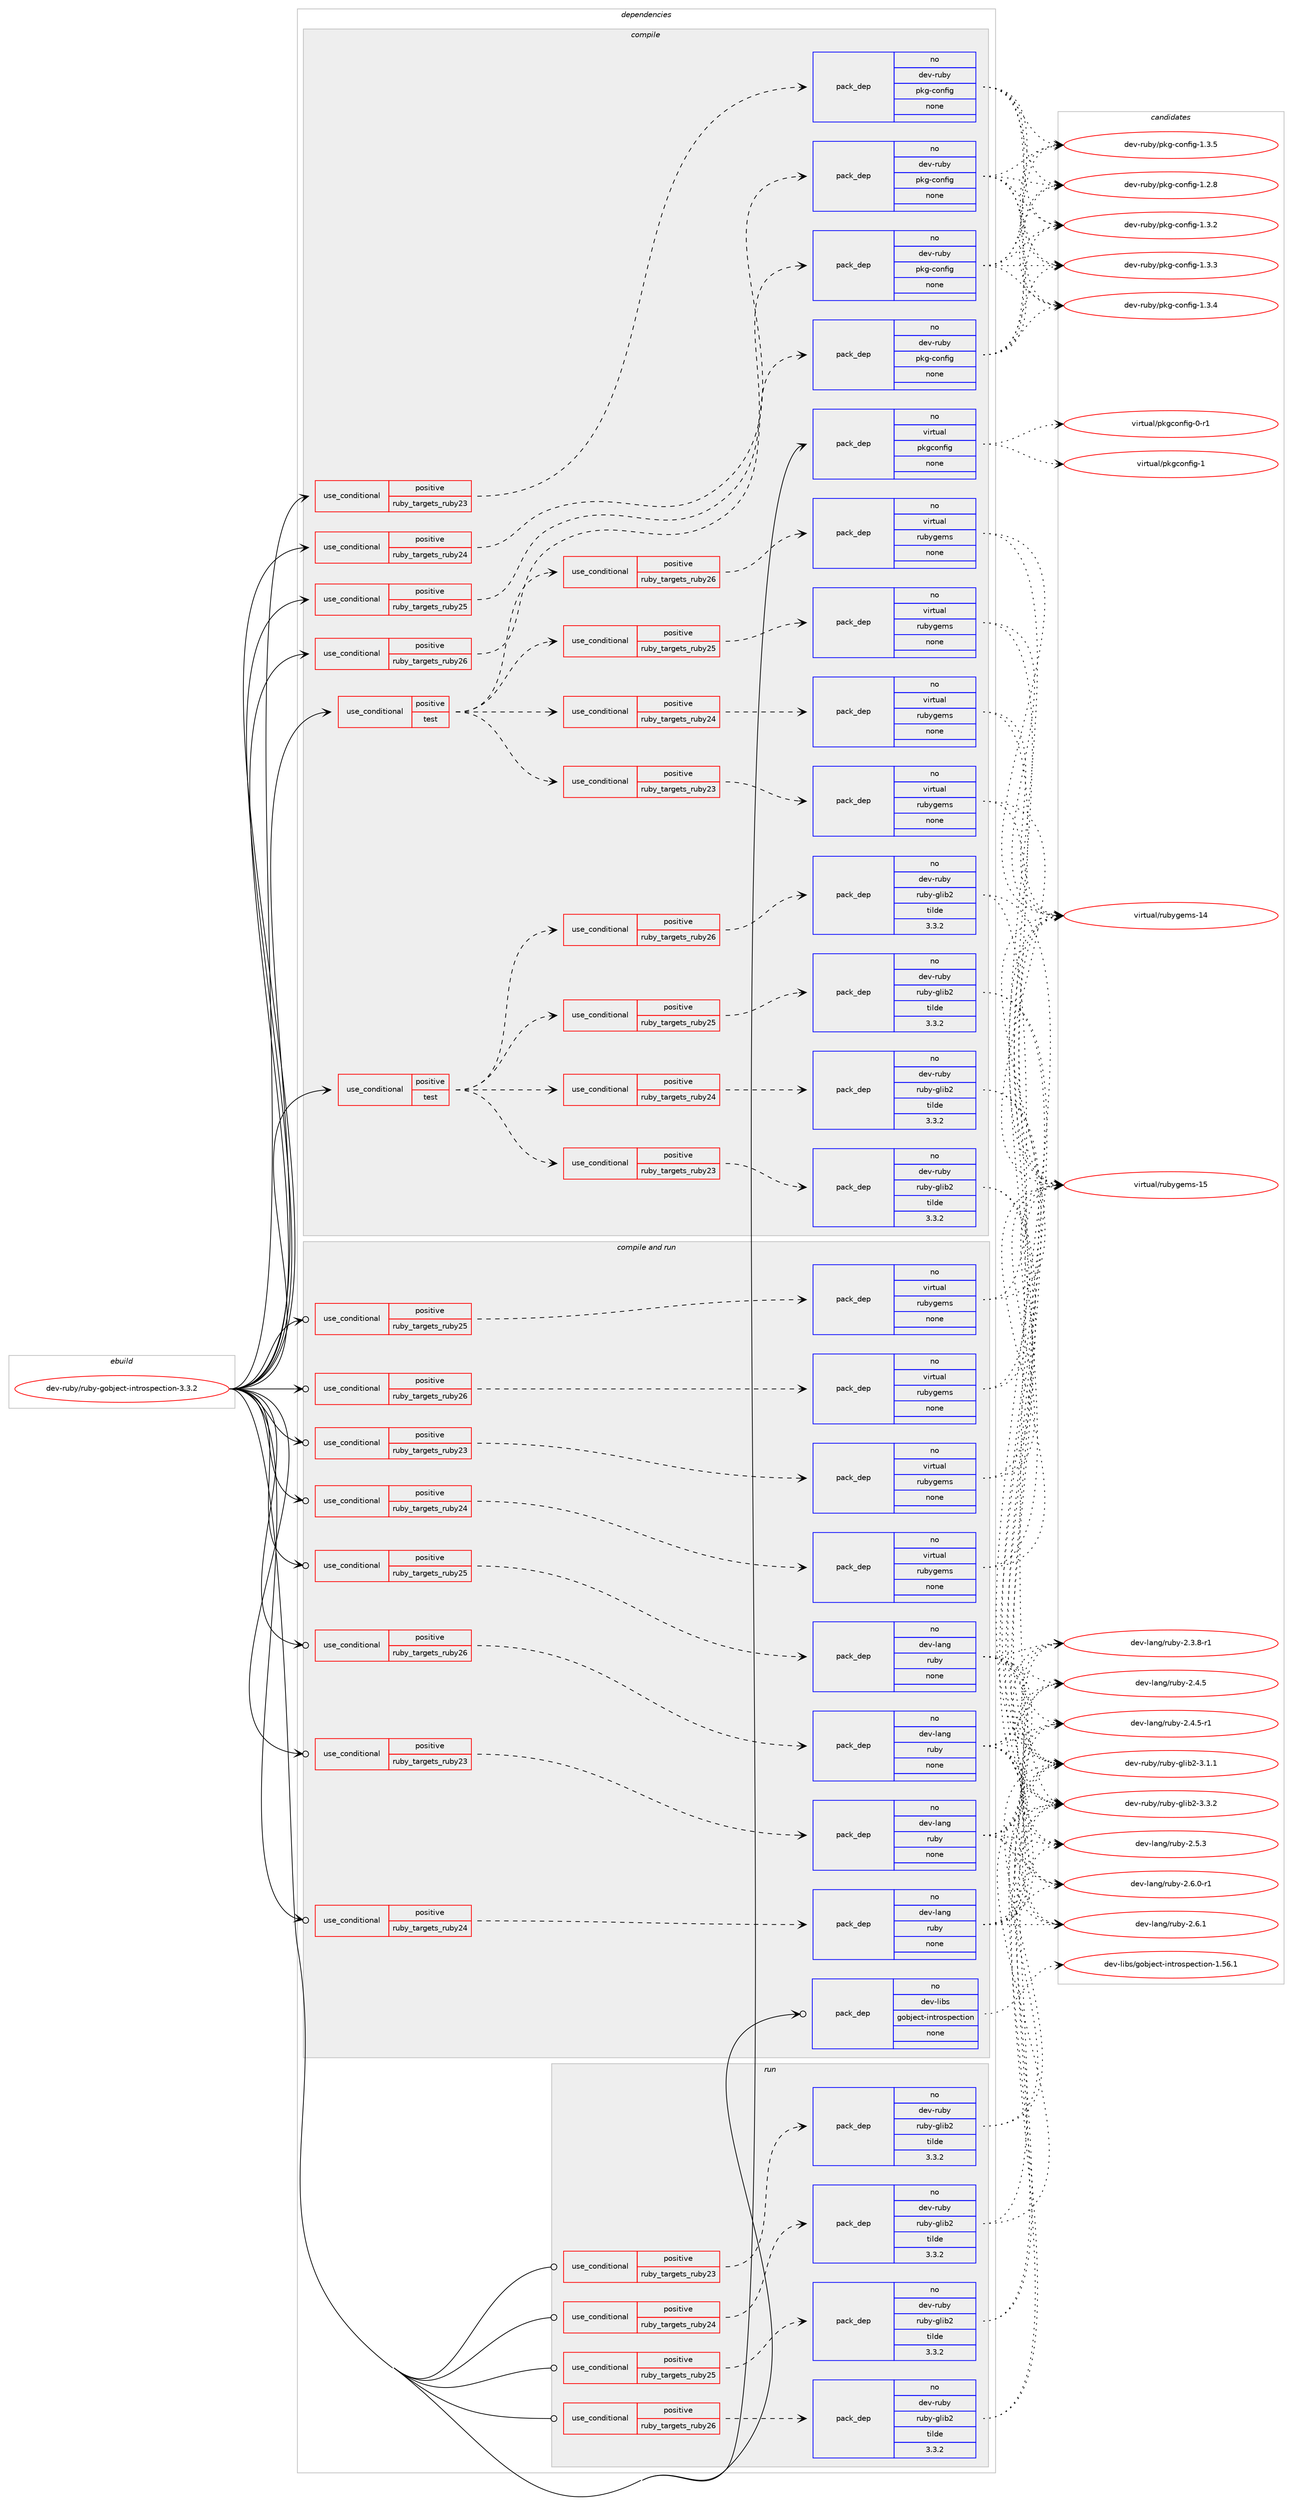 digraph prolog {

# *************
# Graph options
# *************

newrank=true;
concentrate=true;
compound=true;
graph [rankdir=LR,fontname=Helvetica,fontsize=10,ranksep=1.5];#, ranksep=2.5, nodesep=0.2];
edge  [arrowhead=vee];
node  [fontname=Helvetica,fontsize=10];

# **********
# The ebuild
# **********

subgraph cluster_leftcol {
color=gray;
rank=same;
label=<<i>ebuild</i>>;
id [label="dev-ruby/ruby-gobject-introspection-3.3.2", color=red, width=4, href="../dev-ruby/ruby-gobject-introspection-3.3.2.svg"];
}

# ****************
# The dependencies
# ****************

subgraph cluster_midcol {
color=gray;
label=<<i>dependencies</i>>;
subgraph cluster_compile {
fillcolor="#eeeeee";
style=filled;
label=<<i>compile</i>>;
subgraph cond415284 {
dependency1523544 [label=<<TABLE BORDER="0" CELLBORDER="1" CELLSPACING="0" CELLPADDING="4"><TR><TD ROWSPAN="3" CELLPADDING="10">use_conditional</TD></TR><TR><TD>positive</TD></TR><TR><TD>ruby_targets_ruby23</TD></TR></TABLE>>, shape=none, color=red];
subgraph pack1084754 {
dependency1523545 [label=<<TABLE BORDER="0" CELLBORDER="1" CELLSPACING="0" CELLPADDING="4" WIDTH="220"><TR><TD ROWSPAN="6" CELLPADDING="30">pack_dep</TD></TR><TR><TD WIDTH="110">no</TD></TR><TR><TD>dev-ruby</TD></TR><TR><TD>pkg-config</TD></TR><TR><TD>none</TD></TR><TR><TD></TD></TR></TABLE>>, shape=none, color=blue];
}
dependency1523544:e -> dependency1523545:w [weight=20,style="dashed",arrowhead="vee"];
}
id:e -> dependency1523544:w [weight=20,style="solid",arrowhead="vee"];
subgraph cond415285 {
dependency1523546 [label=<<TABLE BORDER="0" CELLBORDER="1" CELLSPACING="0" CELLPADDING="4"><TR><TD ROWSPAN="3" CELLPADDING="10">use_conditional</TD></TR><TR><TD>positive</TD></TR><TR><TD>ruby_targets_ruby24</TD></TR></TABLE>>, shape=none, color=red];
subgraph pack1084755 {
dependency1523547 [label=<<TABLE BORDER="0" CELLBORDER="1" CELLSPACING="0" CELLPADDING="4" WIDTH="220"><TR><TD ROWSPAN="6" CELLPADDING="30">pack_dep</TD></TR><TR><TD WIDTH="110">no</TD></TR><TR><TD>dev-ruby</TD></TR><TR><TD>pkg-config</TD></TR><TR><TD>none</TD></TR><TR><TD></TD></TR></TABLE>>, shape=none, color=blue];
}
dependency1523546:e -> dependency1523547:w [weight=20,style="dashed",arrowhead="vee"];
}
id:e -> dependency1523546:w [weight=20,style="solid",arrowhead="vee"];
subgraph cond415286 {
dependency1523548 [label=<<TABLE BORDER="0" CELLBORDER="1" CELLSPACING="0" CELLPADDING="4"><TR><TD ROWSPAN="3" CELLPADDING="10">use_conditional</TD></TR><TR><TD>positive</TD></TR><TR><TD>ruby_targets_ruby25</TD></TR></TABLE>>, shape=none, color=red];
subgraph pack1084756 {
dependency1523549 [label=<<TABLE BORDER="0" CELLBORDER="1" CELLSPACING="0" CELLPADDING="4" WIDTH="220"><TR><TD ROWSPAN="6" CELLPADDING="30">pack_dep</TD></TR><TR><TD WIDTH="110">no</TD></TR><TR><TD>dev-ruby</TD></TR><TR><TD>pkg-config</TD></TR><TR><TD>none</TD></TR><TR><TD></TD></TR></TABLE>>, shape=none, color=blue];
}
dependency1523548:e -> dependency1523549:w [weight=20,style="dashed",arrowhead="vee"];
}
id:e -> dependency1523548:w [weight=20,style="solid",arrowhead="vee"];
subgraph cond415287 {
dependency1523550 [label=<<TABLE BORDER="0" CELLBORDER="1" CELLSPACING="0" CELLPADDING="4"><TR><TD ROWSPAN="3" CELLPADDING="10">use_conditional</TD></TR><TR><TD>positive</TD></TR><TR><TD>ruby_targets_ruby26</TD></TR></TABLE>>, shape=none, color=red];
subgraph pack1084757 {
dependency1523551 [label=<<TABLE BORDER="0" CELLBORDER="1" CELLSPACING="0" CELLPADDING="4" WIDTH="220"><TR><TD ROWSPAN="6" CELLPADDING="30">pack_dep</TD></TR><TR><TD WIDTH="110">no</TD></TR><TR><TD>dev-ruby</TD></TR><TR><TD>pkg-config</TD></TR><TR><TD>none</TD></TR><TR><TD></TD></TR></TABLE>>, shape=none, color=blue];
}
dependency1523550:e -> dependency1523551:w [weight=20,style="dashed",arrowhead="vee"];
}
id:e -> dependency1523550:w [weight=20,style="solid",arrowhead="vee"];
subgraph cond415288 {
dependency1523552 [label=<<TABLE BORDER="0" CELLBORDER="1" CELLSPACING="0" CELLPADDING="4"><TR><TD ROWSPAN="3" CELLPADDING="10">use_conditional</TD></TR><TR><TD>positive</TD></TR><TR><TD>test</TD></TR></TABLE>>, shape=none, color=red];
subgraph cond415289 {
dependency1523553 [label=<<TABLE BORDER="0" CELLBORDER="1" CELLSPACING="0" CELLPADDING="4"><TR><TD ROWSPAN="3" CELLPADDING="10">use_conditional</TD></TR><TR><TD>positive</TD></TR><TR><TD>ruby_targets_ruby23</TD></TR></TABLE>>, shape=none, color=red];
subgraph pack1084758 {
dependency1523554 [label=<<TABLE BORDER="0" CELLBORDER="1" CELLSPACING="0" CELLPADDING="4" WIDTH="220"><TR><TD ROWSPAN="6" CELLPADDING="30">pack_dep</TD></TR><TR><TD WIDTH="110">no</TD></TR><TR><TD>dev-ruby</TD></TR><TR><TD>ruby-glib2</TD></TR><TR><TD>tilde</TD></TR><TR><TD>3.3.2</TD></TR></TABLE>>, shape=none, color=blue];
}
dependency1523553:e -> dependency1523554:w [weight=20,style="dashed",arrowhead="vee"];
}
dependency1523552:e -> dependency1523553:w [weight=20,style="dashed",arrowhead="vee"];
subgraph cond415290 {
dependency1523555 [label=<<TABLE BORDER="0" CELLBORDER="1" CELLSPACING="0" CELLPADDING="4"><TR><TD ROWSPAN="3" CELLPADDING="10">use_conditional</TD></TR><TR><TD>positive</TD></TR><TR><TD>ruby_targets_ruby24</TD></TR></TABLE>>, shape=none, color=red];
subgraph pack1084759 {
dependency1523556 [label=<<TABLE BORDER="0" CELLBORDER="1" CELLSPACING="0" CELLPADDING="4" WIDTH="220"><TR><TD ROWSPAN="6" CELLPADDING="30">pack_dep</TD></TR><TR><TD WIDTH="110">no</TD></TR><TR><TD>dev-ruby</TD></TR><TR><TD>ruby-glib2</TD></TR><TR><TD>tilde</TD></TR><TR><TD>3.3.2</TD></TR></TABLE>>, shape=none, color=blue];
}
dependency1523555:e -> dependency1523556:w [weight=20,style="dashed",arrowhead="vee"];
}
dependency1523552:e -> dependency1523555:w [weight=20,style="dashed",arrowhead="vee"];
subgraph cond415291 {
dependency1523557 [label=<<TABLE BORDER="0" CELLBORDER="1" CELLSPACING="0" CELLPADDING="4"><TR><TD ROWSPAN="3" CELLPADDING="10">use_conditional</TD></TR><TR><TD>positive</TD></TR><TR><TD>ruby_targets_ruby25</TD></TR></TABLE>>, shape=none, color=red];
subgraph pack1084760 {
dependency1523558 [label=<<TABLE BORDER="0" CELLBORDER="1" CELLSPACING="0" CELLPADDING="4" WIDTH="220"><TR><TD ROWSPAN="6" CELLPADDING="30">pack_dep</TD></TR><TR><TD WIDTH="110">no</TD></TR><TR><TD>dev-ruby</TD></TR><TR><TD>ruby-glib2</TD></TR><TR><TD>tilde</TD></TR><TR><TD>3.3.2</TD></TR></TABLE>>, shape=none, color=blue];
}
dependency1523557:e -> dependency1523558:w [weight=20,style="dashed",arrowhead="vee"];
}
dependency1523552:e -> dependency1523557:w [weight=20,style="dashed",arrowhead="vee"];
subgraph cond415292 {
dependency1523559 [label=<<TABLE BORDER="0" CELLBORDER="1" CELLSPACING="0" CELLPADDING="4"><TR><TD ROWSPAN="3" CELLPADDING="10">use_conditional</TD></TR><TR><TD>positive</TD></TR><TR><TD>ruby_targets_ruby26</TD></TR></TABLE>>, shape=none, color=red];
subgraph pack1084761 {
dependency1523560 [label=<<TABLE BORDER="0" CELLBORDER="1" CELLSPACING="0" CELLPADDING="4" WIDTH="220"><TR><TD ROWSPAN="6" CELLPADDING="30">pack_dep</TD></TR><TR><TD WIDTH="110">no</TD></TR><TR><TD>dev-ruby</TD></TR><TR><TD>ruby-glib2</TD></TR><TR><TD>tilde</TD></TR><TR><TD>3.3.2</TD></TR></TABLE>>, shape=none, color=blue];
}
dependency1523559:e -> dependency1523560:w [weight=20,style="dashed",arrowhead="vee"];
}
dependency1523552:e -> dependency1523559:w [weight=20,style="dashed",arrowhead="vee"];
}
id:e -> dependency1523552:w [weight=20,style="solid",arrowhead="vee"];
subgraph cond415293 {
dependency1523561 [label=<<TABLE BORDER="0" CELLBORDER="1" CELLSPACING="0" CELLPADDING="4"><TR><TD ROWSPAN="3" CELLPADDING="10">use_conditional</TD></TR><TR><TD>positive</TD></TR><TR><TD>test</TD></TR></TABLE>>, shape=none, color=red];
subgraph cond415294 {
dependency1523562 [label=<<TABLE BORDER="0" CELLBORDER="1" CELLSPACING="0" CELLPADDING="4"><TR><TD ROWSPAN="3" CELLPADDING="10">use_conditional</TD></TR><TR><TD>positive</TD></TR><TR><TD>ruby_targets_ruby23</TD></TR></TABLE>>, shape=none, color=red];
subgraph pack1084762 {
dependency1523563 [label=<<TABLE BORDER="0" CELLBORDER="1" CELLSPACING="0" CELLPADDING="4" WIDTH="220"><TR><TD ROWSPAN="6" CELLPADDING="30">pack_dep</TD></TR><TR><TD WIDTH="110">no</TD></TR><TR><TD>virtual</TD></TR><TR><TD>rubygems</TD></TR><TR><TD>none</TD></TR><TR><TD></TD></TR></TABLE>>, shape=none, color=blue];
}
dependency1523562:e -> dependency1523563:w [weight=20,style="dashed",arrowhead="vee"];
}
dependency1523561:e -> dependency1523562:w [weight=20,style="dashed",arrowhead="vee"];
subgraph cond415295 {
dependency1523564 [label=<<TABLE BORDER="0" CELLBORDER="1" CELLSPACING="0" CELLPADDING="4"><TR><TD ROWSPAN="3" CELLPADDING="10">use_conditional</TD></TR><TR><TD>positive</TD></TR><TR><TD>ruby_targets_ruby24</TD></TR></TABLE>>, shape=none, color=red];
subgraph pack1084763 {
dependency1523565 [label=<<TABLE BORDER="0" CELLBORDER="1" CELLSPACING="0" CELLPADDING="4" WIDTH="220"><TR><TD ROWSPAN="6" CELLPADDING="30">pack_dep</TD></TR><TR><TD WIDTH="110">no</TD></TR><TR><TD>virtual</TD></TR><TR><TD>rubygems</TD></TR><TR><TD>none</TD></TR><TR><TD></TD></TR></TABLE>>, shape=none, color=blue];
}
dependency1523564:e -> dependency1523565:w [weight=20,style="dashed",arrowhead="vee"];
}
dependency1523561:e -> dependency1523564:w [weight=20,style="dashed",arrowhead="vee"];
subgraph cond415296 {
dependency1523566 [label=<<TABLE BORDER="0" CELLBORDER="1" CELLSPACING="0" CELLPADDING="4"><TR><TD ROWSPAN="3" CELLPADDING="10">use_conditional</TD></TR><TR><TD>positive</TD></TR><TR><TD>ruby_targets_ruby25</TD></TR></TABLE>>, shape=none, color=red];
subgraph pack1084764 {
dependency1523567 [label=<<TABLE BORDER="0" CELLBORDER="1" CELLSPACING="0" CELLPADDING="4" WIDTH="220"><TR><TD ROWSPAN="6" CELLPADDING="30">pack_dep</TD></TR><TR><TD WIDTH="110">no</TD></TR><TR><TD>virtual</TD></TR><TR><TD>rubygems</TD></TR><TR><TD>none</TD></TR><TR><TD></TD></TR></TABLE>>, shape=none, color=blue];
}
dependency1523566:e -> dependency1523567:w [weight=20,style="dashed",arrowhead="vee"];
}
dependency1523561:e -> dependency1523566:w [weight=20,style="dashed",arrowhead="vee"];
subgraph cond415297 {
dependency1523568 [label=<<TABLE BORDER="0" CELLBORDER="1" CELLSPACING="0" CELLPADDING="4"><TR><TD ROWSPAN="3" CELLPADDING="10">use_conditional</TD></TR><TR><TD>positive</TD></TR><TR><TD>ruby_targets_ruby26</TD></TR></TABLE>>, shape=none, color=red];
subgraph pack1084765 {
dependency1523569 [label=<<TABLE BORDER="0" CELLBORDER="1" CELLSPACING="0" CELLPADDING="4" WIDTH="220"><TR><TD ROWSPAN="6" CELLPADDING="30">pack_dep</TD></TR><TR><TD WIDTH="110">no</TD></TR><TR><TD>virtual</TD></TR><TR><TD>rubygems</TD></TR><TR><TD>none</TD></TR><TR><TD></TD></TR></TABLE>>, shape=none, color=blue];
}
dependency1523568:e -> dependency1523569:w [weight=20,style="dashed",arrowhead="vee"];
}
dependency1523561:e -> dependency1523568:w [weight=20,style="dashed",arrowhead="vee"];
}
id:e -> dependency1523561:w [weight=20,style="solid",arrowhead="vee"];
subgraph pack1084766 {
dependency1523570 [label=<<TABLE BORDER="0" CELLBORDER="1" CELLSPACING="0" CELLPADDING="4" WIDTH="220"><TR><TD ROWSPAN="6" CELLPADDING="30">pack_dep</TD></TR><TR><TD WIDTH="110">no</TD></TR><TR><TD>virtual</TD></TR><TR><TD>pkgconfig</TD></TR><TR><TD>none</TD></TR><TR><TD></TD></TR></TABLE>>, shape=none, color=blue];
}
id:e -> dependency1523570:w [weight=20,style="solid",arrowhead="vee"];
}
subgraph cluster_compileandrun {
fillcolor="#eeeeee";
style=filled;
label=<<i>compile and run</i>>;
subgraph cond415298 {
dependency1523571 [label=<<TABLE BORDER="0" CELLBORDER="1" CELLSPACING="0" CELLPADDING="4"><TR><TD ROWSPAN="3" CELLPADDING="10">use_conditional</TD></TR><TR><TD>positive</TD></TR><TR><TD>ruby_targets_ruby23</TD></TR></TABLE>>, shape=none, color=red];
subgraph pack1084767 {
dependency1523572 [label=<<TABLE BORDER="0" CELLBORDER="1" CELLSPACING="0" CELLPADDING="4" WIDTH="220"><TR><TD ROWSPAN="6" CELLPADDING="30">pack_dep</TD></TR><TR><TD WIDTH="110">no</TD></TR><TR><TD>dev-lang</TD></TR><TR><TD>ruby</TD></TR><TR><TD>none</TD></TR><TR><TD></TD></TR></TABLE>>, shape=none, color=blue];
}
dependency1523571:e -> dependency1523572:w [weight=20,style="dashed",arrowhead="vee"];
}
id:e -> dependency1523571:w [weight=20,style="solid",arrowhead="odotvee"];
subgraph cond415299 {
dependency1523573 [label=<<TABLE BORDER="0" CELLBORDER="1" CELLSPACING="0" CELLPADDING="4"><TR><TD ROWSPAN="3" CELLPADDING="10">use_conditional</TD></TR><TR><TD>positive</TD></TR><TR><TD>ruby_targets_ruby23</TD></TR></TABLE>>, shape=none, color=red];
subgraph pack1084768 {
dependency1523574 [label=<<TABLE BORDER="0" CELLBORDER="1" CELLSPACING="0" CELLPADDING="4" WIDTH="220"><TR><TD ROWSPAN="6" CELLPADDING="30">pack_dep</TD></TR><TR><TD WIDTH="110">no</TD></TR><TR><TD>virtual</TD></TR><TR><TD>rubygems</TD></TR><TR><TD>none</TD></TR><TR><TD></TD></TR></TABLE>>, shape=none, color=blue];
}
dependency1523573:e -> dependency1523574:w [weight=20,style="dashed",arrowhead="vee"];
}
id:e -> dependency1523573:w [weight=20,style="solid",arrowhead="odotvee"];
subgraph cond415300 {
dependency1523575 [label=<<TABLE BORDER="0" CELLBORDER="1" CELLSPACING="0" CELLPADDING="4"><TR><TD ROWSPAN="3" CELLPADDING="10">use_conditional</TD></TR><TR><TD>positive</TD></TR><TR><TD>ruby_targets_ruby24</TD></TR></TABLE>>, shape=none, color=red];
subgraph pack1084769 {
dependency1523576 [label=<<TABLE BORDER="0" CELLBORDER="1" CELLSPACING="0" CELLPADDING="4" WIDTH="220"><TR><TD ROWSPAN="6" CELLPADDING="30">pack_dep</TD></TR><TR><TD WIDTH="110">no</TD></TR><TR><TD>dev-lang</TD></TR><TR><TD>ruby</TD></TR><TR><TD>none</TD></TR><TR><TD></TD></TR></TABLE>>, shape=none, color=blue];
}
dependency1523575:e -> dependency1523576:w [weight=20,style="dashed",arrowhead="vee"];
}
id:e -> dependency1523575:w [weight=20,style="solid",arrowhead="odotvee"];
subgraph cond415301 {
dependency1523577 [label=<<TABLE BORDER="0" CELLBORDER="1" CELLSPACING="0" CELLPADDING="4"><TR><TD ROWSPAN="3" CELLPADDING="10">use_conditional</TD></TR><TR><TD>positive</TD></TR><TR><TD>ruby_targets_ruby24</TD></TR></TABLE>>, shape=none, color=red];
subgraph pack1084770 {
dependency1523578 [label=<<TABLE BORDER="0" CELLBORDER="1" CELLSPACING="0" CELLPADDING="4" WIDTH="220"><TR><TD ROWSPAN="6" CELLPADDING="30">pack_dep</TD></TR><TR><TD WIDTH="110">no</TD></TR><TR><TD>virtual</TD></TR><TR><TD>rubygems</TD></TR><TR><TD>none</TD></TR><TR><TD></TD></TR></TABLE>>, shape=none, color=blue];
}
dependency1523577:e -> dependency1523578:w [weight=20,style="dashed",arrowhead="vee"];
}
id:e -> dependency1523577:w [weight=20,style="solid",arrowhead="odotvee"];
subgraph cond415302 {
dependency1523579 [label=<<TABLE BORDER="0" CELLBORDER="1" CELLSPACING="0" CELLPADDING="4"><TR><TD ROWSPAN="3" CELLPADDING="10">use_conditional</TD></TR><TR><TD>positive</TD></TR><TR><TD>ruby_targets_ruby25</TD></TR></TABLE>>, shape=none, color=red];
subgraph pack1084771 {
dependency1523580 [label=<<TABLE BORDER="0" CELLBORDER="1" CELLSPACING="0" CELLPADDING="4" WIDTH="220"><TR><TD ROWSPAN="6" CELLPADDING="30">pack_dep</TD></TR><TR><TD WIDTH="110">no</TD></TR><TR><TD>dev-lang</TD></TR><TR><TD>ruby</TD></TR><TR><TD>none</TD></TR><TR><TD></TD></TR></TABLE>>, shape=none, color=blue];
}
dependency1523579:e -> dependency1523580:w [weight=20,style="dashed",arrowhead="vee"];
}
id:e -> dependency1523579:w [weight=20,style="solid",arrowhead="odotvee"];
subgraph cond415303 {
dependency1523581 [label=<<TABLE BORDER="0" CELLBORDER="1" CELLSPACING="0" CELLPADDING="4"><TR><TD ROWSPAN="3" CELLPADDING="10">use_conditional</TD></TR><TR><TD>positive</TD></TR><TR><TD>ruby_targets_ruby25</TD></TR></TABLE>>, shape=none, color=red];
subgraph pack1084772 {
dependency1523582 [label=<<TABLE BORDER="0" CELLBORDER="1" CELLSPACING="0" CELLPADDING="4" WIDTH="220"><TR><TD ROWSPAN="6" CELLPADDING="30">pack_dep</TD></TR><TR><TD WIDTH="110">no</TD></TR><TR><TD>virtual</TD></TR><TR><TD>rubygems</TD></TR><TR><TD>none</TD></TR><TR><TD></TD></TR></TABLE>>, shape=none, color=blue];
}
dependency1523581:e -> dependency1523582:w [weight=20,style="dashed",arrowhead="vee"];
}
id:e -> dependency1523581:w [weight=20,style="solid",arrowhead="odotvee"];
subgraph cond415304 {
dependency1523583 [label=<<TABLE BORDER="0" CELLBORDER="1" CELLSPACING="0" CELLPADDING="4"><TR><TD ROWSPAN="3" CELLPADDING="10">use_conditional</TD></TR><TR><TD>positive</TD></TR><TR><TD>ruby_targets_ruby26</TD></TR></TABLE>>, shape=none, color=red];
subgraph pack1084773 {
dependency1523584 [label=<<TABLE BORDER="0" CELLBORDER="1" CELLSPACING="0" CELLPADDING="4" WIDTH="220"><TR><TD ROWSPAN="6" CELLPADDING="30">pack_dep</TD></TR><TR><TD WIDTH="110">no</TD></TR><TR><TD>dev-lang</TD></TR><TR><TD>ruby</TD></TR><TR><TD>none</TD></TR><TR><TD></TD></TR></TABLE>>, shape=none, color=blue];
}
dependency1523583:e -> dependency1523584:w [weight=20,style="dashed",arrowhead="vee"];
}
id:e -> dependency1523583:w [weight=20,style="solid",arrowhead="odotvee"];
subgraph cond415305 {
dependency1523585 [label=<<TABLE BORDER="0" CELLBORDER="1" CELLSPACING="0" CELLPADDING="4"><TR><TD ROWSPAN="3" CELLPADDING="10">use_conditional</TD></TR><TR><TD>positive</TD></TR><TR><TD>ruby_targets_ruby26</TD></TR></TABLE>>, shape=none, color=red];
subgraph pack1084774 {
dependency1523586 [label=<<TABLE BORDER="0" CELLBORDER="1" CELLSPACING="0" CELLPADDING="4" WIDTH="220"><TR><TD ROWSPAN="6" CELLPADDING="30">pack_dep</TD></TR><TR><TD WIDTH="110">no</TD></TR><TR><TD>virtual</TD></TR><TR><TD>rubygems</TD></TR><TR><TD>none</TD></TR><TR><TD></TD></TR></TABLE>>, shape=none, color=blue];
}
dependency1523585:e -> dependency1523586:w [weight=20,style="dashed",arrowhead="vee"];
}
id:e -> dependency1523585:w [weight=20,style="solid",arrowhead="odotvee"];
subgraph pack1084775 {
dependency1523587 [label=<<TABLE BORDER="0" CELLBORDER="1" CELLSPACING="0" CELLPADDING="4" WIDTH="220"><TR><TD ROWSPAN="6" CELLPADDING="30">pack_dep</TD></TR><TR><TD WIDTH="110">no</TD></TR><TR><TD>dev-libs</TD></TR><TR><TD>gobject-introspection</TD></TR><TR><TD>none</TD></TR><TR><TD></TD></TR></TABLE>>, shape=none, color=blue];
}
id:e -> dependency1523587:w [weight=20,style="solid",arrowhead="odotvee"];
}
subgraph cluster_run {
fillcolor="#eeeeee";
style=filled;
label=<<i>run</i>>;
subgraph cond415306 {
dependency1523588 [label=<<TABLE BORDER="0" CELLBORDER="1" CELLSPACING="0" CELLPADDING="4"><TR><TD ROWSPAN="3" CELLPADDING="10">use_conditional</TD></TR><TR><TD>positive</TD></TR><TR><TD>ruby_targets_ruby23</TD></TR></TABLE>>, shape=none, color=red];
subgraph pack1084776 {
dependency1523589 [label=<<TABLE BORDER="0" CELLBORDER="1" CELLSPACING="0" CELLPADDING="4" WIDTH="220"><TR><TD ROWSPAN="6" CELLPADDING="30">pack_dep</TD></TR><TR><TD WIDTH="110">no</TD></TR><TR><TD>dev-ruby</TD></TR><TR><TD>ruby-glib2</TD></TR><TR><TD>tilde</TD></TR><TR><TD>3.3.2</TD></TR></TABLE>>, shape=none, color=blue];
}
dependency1523588:e -> dependency1523589:w [weight=20,style="dashed",arrowhead="vee"];
}
id:e -> dependency1523588:w [weight=20,style="solid",arrowhead="odot"];
subgraph cond415307 {
dependency1523590 [label=<<TABLE BORDER="0" CELLBORDER="1" CELLSPACING="0" CELLPADDING="4"><TR><TD ROWSPAN="3" CELLPADDING="10">use_conditional</TD></TR><TR><TD>positive</TD></TR><TR><TD>ruby_targets_ruby24</TD></TR></TABLE>>, shape=none, color=red];
subgraph pack1084777 {
dependency1523591 [label=<<TABLE BORDER="0" CELLBORDER="1" CELLSPACING="0" CELLPADDING="4" WIDTH="220"><TR><TD ROWSPAN="6" CELLPADDING="30">pack_dep</TD></TR><TR><TD WIDTH="110">no</TD></TR><TR><TD>dev-ruby</TD></TR><TR><TD>ruby-glib2</TD></TR><TR><TD>tilde</TD></TR><TR><TD>3.3.2</TD></TR></TABLE>>, shape=none, color=blue];
}
dependency1523590:e -> dependency1523591:w [weight=20,style="dashed",arrowhead="vee"];
}
id:e -> dependency1523590:w [weight=20,style="solid",arrowhead="odot"];
subgraph cond415308 {
dependency1523592 [label=<<TABLE BORDER="0" CELLBORDER="1" CELLSPACING="0" CELLPADDING="4"><TR><TD ROWSPAN="3" CELLPADDING="10">use_conditional</TD></TR><TR><TD>positive</TD></TR><TR><TD>ruby_targets_ruby25</TD></TR></TABLE>>, shape=none, color=red];
subgraph pack1084778 {
dependency1523593 [label=<<TABLE BORDER="0" CELLBORDER="1" CELLSPACING="0" CELLPADDING="4" WIDTH="220"><TR><TD ROWSPAN="6" CELLPADDING="30">pack_dep</TD></TR><TR><TD WIDTH="110">no</TD></TR><TR><TD>dev-ruby</TD></TR><TR><TD>ruby-glib2</TD></TR><TR><TD>tilde</TD></TR><TR><TD>3.3.2</TD></TR></TABLE>>, shape=none, color=blue];
}
dependency1523592:e -> dependency1523593:w [weight=20,style="dashed",arrowhead="vee"];
}
id:e -> dependency1523592:w [weight=20,style="solid",arrowhead="odot"];
subgraph cond415309 {
dependency1523594 [label=<<TABLE BORDER="0" CELLBORDER="1" CELLSPACING="0" CELLPADDING="4"><TR><TD ROWSPAN="3" CELLPADDING="10">use_conditional</TD></TR><TR><TD>positive</TD></TR><TR><TD>ruby_targets_ruby26</TD></TR></TABLE>>, shape=none, color=red];
subgraph pack1084779 {
dependency1523595 [label=<<TABLE BORDER="0" CELLBORDER="1" CELLSPACING="0" CELLPADDING="4" WIDTH="220"><TR><TD ROWSPAN="6" CELLPADDING="30">pack_dep</TD></TR><TR><TD WIDTH="110">no</TD></TR><TR><TD>dev-ruby</TD></TR><TR><TD>ruby-glib2</TD></TR><TR><TD>tilde</TD></TR><TR><TD>3.3.2</TD></TR></TABLE>>, shape=none, color=blue];
}
dependency1523594:e -> dependency1523595:w [weight=20,style="dashed",arrowhead="vee"];
}
id:e -> dependency1523594:w [weight=20,style="solid",arrowhead="odot"];
}
}

# **************
# The candidates
# **************

subgraph cluster_choices {
rank=same;
color=gray;
label=<<i>candidates</i>>;

subgraph choice1084754 {
color=black;
nodesep=1;
choice1001011184511411798121471121071034599111110102105103454946504656 [label="dev-ruby/pkg-config-1.2.8", color=red, width=4,href="../dev-ruby/pkg-config-1.2.8.svg"];
choice1001011184511411798121471121071034599111110102105103454946514650 [label="dev-ruby/pkg-config-1.3.2", color=red, width=4,href="../dev-ruby/pkg-config-1.3.2.svg"];
choice1001011184511411798121471121071034599111110102105103454946514651 [label="dev-ruby/pkg-config-1.3.3", color=red, width=4,href="../dev-ruby/pkg-config-1.3.3.svg"];
choice1001011184511411798121471121071034599111110102105103454946514652 [label="dev-ruby/pkg-config-1.3.4", color=red, width=4,href="../dev-ruby/pkg-config-1.3.4.svg"];
choice1001011184511411798121471121071034599111110102105103454946514653 [label="dev-ruby/pkg-config-1.3.5", color=red, width=4,href="../dev-ruby/pkg-config-1.3.5.svg"];
dependency1523545:e -> choice1001011184511411798121471121071034599111110102105103454946504656:w [style=dotted,weight="100"];
dependency1523545:e -> choice1001011184511411798121471121071034599111110102105103454946514650:w [style=dotted,weight="100"];
dependency1523545:e -> choice1001011184511411798121471121071034599111110102105103454946514651:w [style=dotted,weight="100"];
dependency1523545:e -> choice1001011184511411798121471121071034599111110102105103454946514652:w [style=dotted,weight="100"];
dependency1523545:e -> choice1001011184511411798121471121071034599111110102105103454946514653:w [style=dotted,weight="100"];
}
subgraph choice1084755 {
color=black;
nodesep=1;
choice1001011184511411798121471121071034599111110102105103454946504656 [label="dev-ruby/pkg-config-1.2.8", color=red, width=4,href="../dev-ruby/pkg-config-1.2.8.svg"];
choice1001011184511411798121471121071034599111110102105103454946514650 [label="dev-ruby/pkg-config-1.3.2", color=red, width=4,href="../dev-ruby/pkg-config-1.3.2.svg"];
choice1001011184511411798121471121071034599111110102105103454946514651 [label="dev-ruby/pkg-config-1.3.3", color=red, width=4,href="../dev-ruby/pkg-config-1.3.3.svg"];
choice1001011184511411798121471121071034599111110102105103454946514652 [label="dev-ruby/pkg-config-1.3.4", color=red, width=4,href="../dev-ruby/pkg-config-1.3.4.svg"];
choice1001011184511411798121471121071034599111110102105103454946514653 [label="dev-ruby/pkg-config-1.3.5", color=red, width=4,href="../dev-ruby/pkg-config-1.3.5.svg"];
dependency1523547:e -> choice1001011184511411798121471121071034599111110102105103454946504656:w [style=dotted,weight="100"];
dependency1523547:e -> choice1001011184511411798121471121071034599111110102105103454946514650:w [style=dotted,weight="100"];
dependency1523547:e -> choice1001011184511411798121471121071034599111110102105103454946514651:w [style=dotted,weight="100"];
dependency1523547:e -> choice1001011184511411798121471121071034599111110102105103454946514652:w [style=dotted,weight="100"];
dependency1523547:e -> choice1001011184511411798121471121071034599111110102105103454946514653:w [style=dotted,weight="100"];
}
subgraph choice1084756 {
color=black;
nodesep=1;
choice1001011184511411798121471121071034599111110102105103454946504656 [label="dev-ruby/pkg-config-1.2.8", color=red, width=4,href="../dev-ruby/pkg-config-1.2.8.svg"];
choice1001011184511411798121471121071034599111110102105103454946514650 [label="dev-ruby/pkg-config-1.3.2", color=red, width=4,href="../dev-ruby/pkg-config-1.3.2.svg"];
choice1001011184511411798121471121071034599111110102105103454946514651 [label="dev-ruby/pkg-config-1.3.3", color=red, width=4,href="../dev-ruby/pkg-config-1.3.3.svg"];
choice1001011184511411798121471121071034599111110102105103454946514652 [label="dev-ruby/pkg-config-1.3.4", color=red, width=4,href="../dev-ruby/pkg-config-1.3.4.svg"];
choice1001011184511411798121471121071034599111110102105103454946514653 [label="dev-ruby/pkg-config-1.3.5", color=red, width=4,href="../dev-ruby/pkg-config-1.3.5.svg"];
dependency1523549:e -> choice1001011184511411798121471121071034599111110102105103454946504656:w [style=dotted,weight="100"];
dependency1523549:e -> choice1001011184511411798121471121071034599111110102105103454946514650:w [style=dotted,weight="100"];
dependency1523549:e -> choice1001011184511411798121471121071034599111110102105103454946514651:w [style=dotted,weight="100"];
dependency1523549:e -> choice1001011184511411798121471121071034599111110102105103454946514652:w [style=dotted,weight="100"];
dependency1523549:e -> choice1001011184511411798121471121071034599111110102105103454946514653:w [style=dotted,weight="100"];
}
subgraph choice1084757 {
color=black;
nodesep=1;
choice1001011184511411798121471121071034599111110102105103454946504656 [label="dev-ruby/pkg-config-1.2.8", color=red, width=4,href="../dev-ruby/pkg-config-1.2.8.svg"];
choice1001011184511411798121471121071034599111110102105103454946514650 [label="dev-ruby/pkg-config-1.3.2", color=red, width=4,href="../dev-ruby/pkg-config-1.3.2.svg"];
choice1001011184511411798121471121071034599111110102105103454946514651 [label="dev-ruby/pkg-config-1.3.3", color=red, width=4,href="../dev-ruby/pkg-config-1.3.3.svg"];
choice1001011184511411798121471121071034599111110102105103454946514652 [label="dev-ruby/pkg-config-1.3.4", color=red, width=4,href="../dev-ruby/pkg-config-1.3.4.svg"];
choice1001011184511411798121471121071034599111110102105103454946514653 [label="dev-ruby/pkg-config-1.3.5", color=red, width=4,href="../dev-ruby/pkg-config-1.3.5.svg"];
dependency1523551:e -> choice1001011184511411798121471121071034599111110102105103454946504656:w [style=dotted,weight="100"];
dependency1523551:e -> choice1001011184511411798121471121071034599111110102105103454946514650:w [style=dotted,weight="100"];
dependency1523551:e -> choice1001011184511411798121471121071034599111110102105103454946514651:w [style=dotted,weight="100"];
dependency1523551:e -> choice1001011184511411798121471121071034599111110102105103454946514652:w [style=dotted,weight="100"];
dependency1523551:e -> choice1001011184511411798121471121071034599111110102105103454946514653:w [style=dotted,weight="100"];
}
subgraph choice1084758 {
color=black;
nodesep=1;
choice10010111845114117981214711411798121451031081059850455146494649 [label="dev-ruby/ruby-glib2-3.1.1", color=red, width=4,href="../dev-ruby/ruby-glib2-3.1.1.svg"];
choice10010111845114117981214711411798121451031081059850455146514650 [label="dev-ruby/ruby-glib2-3.3.2", color=red, width=4,href="../dev-ruby/ruby-glib2-3.3.2.svg"];
dependency1523554:e -> choice10010111845114117981214711411798121451031081059850455146494649:w [style=dotted,weight="100"];
dependency1523554:e -> choice10010111845114117981214711411798121451031081059850455146514650:w [style=dotted,weight="100"];
}
subgraph choice1084759 {
color=black;
nodesep=1;
choice10010111845114117981214711411798121451031081059850455146494649 [label="dev-ruby/ruby-glib2-3.1.1", color=red, width=4,href="../dev-ruby/ruby-glib2-3.1.1.svg"];
choice10010111845114117981214711411798121451031081059850455146514650 [label="dev-ruby/ruby-glib2-3.3.2", color=red, width=4,href="../dev-ruby/ruby-glib2-3.3.2.svg"];
dependency1523556:e -> choice10010111845114117981214711411798121451031081059850455146494649:w [style=dotted,weight="100"];
dependency1523556:e -> choice10010111845114117981214711411798121451031081059850455146514650:w [style=dotted,weight="100"];
}
subgraph choice1084760 {
color=black;
nodesep=1;
choice10010111845114117981214711411798121451031081059850455146494649 [label="dev-ruby/ruby-glib2-3.1.1", color=red, width=4,href="../dev-ruby/ruby-glib2-3.1.1.svg"];
choice10010111845114117981214711411798121451031081059850455146514650 [label="dev-ruby/ruby-glib2-3.3.2", color=red, width=4,href="../dev-ruby/ruby-glib2-3.3.2.svg"];
dependency1523558:e -> choice10010111845114117981214711411798121451031081059850455146494649:w [style=dotted,weight="100"];
dependency1523558:e -> choice10010111845114117981214711411798121451031081059850455146514650:w [style=dotted,weight="100"];
}
subgraph choice1084761 {
color=black;
nodesep=1;
choice10010111845114117981214711411798121451031081059850455146494649 [label="dev-ruby/ruby-glib2-3.1.1", color=red, width=4,href="../dev-ruby/ruby-glib2-3.1.1.svg"];
choice10010111845114117981214711411798121451031081059850455146514650 [label="dev-ruby/ruby-glib2-3.3.2", color=red, width=4,href="../dev-ruby/ruby-glib2-3.3.2.svg"];
dependency1523560:e -> choice10010111845114117981214711411798121451031081059850455146494649:w [style=dotted,weight="100"];
dependency1523560:e -> choice10010111845114117981214711411798121451031081059850455146514650:w [style=dotted,weight="100"];
}
subgraph choice1084762 {
color=black;
nodesep=1;
choice118105114116117971084711411798121103101109115454952 [label="virtual/rubygems-14", color=red, width=4,href="../virtual/rubygems-14.svg"];
choice118105114116117971084711411798121103101109115454953 [label="virtual/rubygems-15", color=red, width=4,href="../virtual/rubygems-15.svg"];
dependency1523563:e -> choice118105114116117971084711411798121103101109115454952:w [style=dotted,weight="100"];
dependency1523563:e -> choice118105114116117971084711411798121103101109115454953:w [style=dotted,weight="100"];
}
subgraph choice1084763 {
color=black;
nodesep=1;
choice118105114116117971084711411798121103101109115454952 [label="virtual/rubygems-14", color=red, width=4,href="../virtual/rubygems-14.svg"];
choice118105114116117971084711411798121103101109115454953 [label="virtual/rubygems-15", color=red, width=4,href="../virtual/rubygems-15.svg"];
dependency1523565:e -> choice118105114116117971084711411798121103101109115454952:w [style=dotted,weight="100"];
dependency1523565:e -> choice118105114116117971084711411798121103101109115454953:w [style=dotted,weight="100"];
}
subgraph choice1084764 {
color=black;
nodesep=1;
choice118105114116117971084711411798121103101109115454952 [label="virtual/rubygems-14", color=red, width=4,href="../virtual/rubygems-14.svg"];
choice118105114116117971084711411798121103101109115454953 [label="virtual/rubygems-15", color=red, width=4,href="../virtual/rubygems-15.svg"];
dependency1523567:e -> choice118105114116117971084711411798121103101109115454952:w [style=dotted,weight="100"];
dependency1523567:e -> choice118105114116117971084711411798121103101109115454953:w [style=dotted,weight="100"];
}
subgraph choice1084765 {
color=black;
nodesep=1;
choice118105114116117971084711411798121103101109115454952 [label="virtual/rubygems-14", color=red, width=4,href="../virtual/rubygems-14.svg"];
choice118105114116117971084711411798121103101109115454953 [label="virtual/rubygems-15", color=red, width=4,href="../virtual/rubygems-15.svg"];
dependency1523569:e -> choice118105114116117971084711411798121103101109115454952:w [style=dotted,weight="100"];
dependency1523569:e -> choice118105114116117971084711411798121103101109115454953:w [style=dotted,weight="100"];
}
subgraph choice1084766 {
color=black;
nodesep=1;
choice11810511411611797108471121071039911111010210510345484511449 [label="virtual/pkgconfig-0-r1", color=red, width=4,href="../virtual/pkgconfig-0-r1.svg"];
choice1181051141161179710847112107103991111101021051034549 [label="virtual/pkgconfig-1", color=red, width=4,href="../virtual/pkgconfig-1.svg"];
dependency1523570:e -> choice11810511411611797108471121071039911111010210510345484511449:w [style=dotted,weight="100"];
dependency1523570:e -> choice1181051141161179710847112107103991111101021051034549:w [style=dotted,weight="100"];
}
subgraph choice1084767 {
color=black;
nodesep=1;
choice100101118451089711010347114117981214550465146564511449 [label="dev-lang/ruby-2.3.8-r1", color=red, width=4,href="../dev-lang/ruby-2.3.8-r1.svg"];
choice10010111845108971101034711411798121455046524653 [label="dev-lang/ruby-2.4.5", color=red, width=4,href="../dev-lang/ruby-2.4.5.svg"];
choice100101118451089711010347114117981214550465246534511449 [label="dev-lang/ruby-2.4.5-r1", color=red, width=4,href="../dev-lang/ruby-2.4.5-r1.svg"];
choice10010111845108971101034711411798121455046534651 [label="dev-lang/ruby-2.5.3", color=red, width=4,href="../dev-lang/ruby-2.5.3.svg"];
choice100101118451089711010347114117981214550465446484511449 [label="dev-lang/ruby-2.6.0-r1", color=red, width=4,href="../dev-lang/ruby-2.6.0-r1.svg"];
choice10010111845108971101034711411798121455046544649 [label="dev-lang/ruby-2.6.1", color=red, width=4,href="../dev-lang/ruby-2.6.1.svg"];
dependency1523572:e -> choice100101118451089711010347114117981214550465146564511449:w [style=dotted,weight="100"];
dependency1523572:e -> choice10010111845108971101034711411798121455046524653:w [style=dotted,weight="100"];
dependency1523572:e -> choice100101118451089711010347114117981214550465246534511449:w [style=dotted,weight="100"];
dependency1523572:e -> choice10010111845108971101034711411798121455046534651:w [style=dotted,weight="100"];
dependency1523572:e -> choice100101118451089711010347114117981214550465446484511449:w [style=dotted,weight="100"];
dependency1523572:e -> choice10010111845108971101034711411798121455046544649:w [style=dotted,weight="100"];
}
subgraph choice1084768 {
color=black;
nodesep=1;
choice118105114116117971084711411798121103101109115454952 [label="virtual/rubygems-14", color=red, width=4,href="../virtual/rubygems-14.svg"];
choice118105114116117971084711411798121103101109115454953 [label="virtual/rubygems-15", color=red, width=4,href="../virtual/rubygems-15.svg"];
dependency1523574:e -> choice118105114116117971084711411798121103101109115454952:w [style=dotted,weight="100"];
dependency1523574:e -> choice118105114116117971084711411798121103101109115454953:w [style=dotted,weight="100"];
}
subgraph choice1084769 {
color=black;
nodesep=1;
choice100101118451089711010347114117981214550465146564511449 [label="dev-lang/ruby-2.3.8-r1", color=red, width=4,href="../dev-lang/ruby-2.3.8-r1.svg"];
choice10010111845108971101034711411798121455046524653 [label="dev-lang/ruby-2.4.5", color=red, width=4,href="../dev-lang/ruby-2.4.5.svg"];
choice100101118451089711010347114117981214550465246534511449 [label="dev-lang/ruby-2.4.5-r1", color=red, width=4,href="../dev-lang/ruby-2.4.5-r1.svg"];
choice10010111845108971101034711411798121455046534651 [label="dev-lang/ruby-2.5.3", color=red, width=4,href="../dev-lang/ruby-2.5.3.svg"];
choice100101118451089711010347114117981214550465446484511449 [label="dev-lang/ruby-2.6.0-r1", color=red, width=4,href="../dev-lang/ruby-2.6.0-r1.svg"];
choice10010111845108971101034711411798121455046544649 [label="dev-lang/ruby-2.6.1", color=red, width=4,href="../dev-lang/ruby-2.6.1.svg"];
dependency1523576:e -> choice100101118451089711010347114117981214550465146564511449:w [style=dotted,weight="100"];
dependency1523576:e -> choice10010111845108971101034711411798121455046524653:w [style=dotted,weight="100"];
dependency1523576:e -> choice100101118451089711010347114117981214550465246534511449:w [style=dotted,weight="100"];
dependency1523576:e -> choice10010111845108971101034711411798121455046534651:w [style=dotted,weight="100"];
dependency1523576:e -> choice100101118451089711010347114117981214550465446484511449:w [style=dotted,weight="100"];
dependency1523576:e -> choice10010111845108971101034711411798121455046544649:w [style=dotted,weight="100"];
}
subgraph choice1084770 {
color=black;
nodesep=1;
choice118105114116117971084711411798121103101109115454952 [label="virtual/rubygems-14", color=red, width=4,href="../virtual/rubygems-14.svg"];
choice118105114116117971084711411798121103101109115454953 [label="virtual/rubygems-15", color=red, width=4,href="../virtual/rubygems-15.svg"];
dependency1523578:e -> choice118105114116117971084711411798121103101109115454952:w [style=dotted,weight="100"];
dependency1523578:e -> choice118105114116117971084711411798121103101109115454953:w [style=dotted,weight="100"];
}
subgraph choice1084771 {
color=black;
nodesep=1;
choice100101118451089711010347114117981214550465146564511449 [label="dev-lang/ruby-2.3.8-r1", color=red, width=4,href="../dev-lang/ruby-2.3.8-r1.svg"];
choice10010111845108971101034711411798121455046524653 [label="dev-lang/ruby-2.4.5", color=red, width=4,href="../dev-lang/ruby-2.4.5.svg"];
choice100101118451089711010347114117981214550465246534511449 [label="dev-lang/ruby-2.4.5-r1", color=red, width=4,href="../dev-lang/ruby-2.4.5-r1.svg"];
choice10010111845108971101034711411798121455046534651 [label="dev-lang/ruby-2.5.3", color=red, width=4,href="../dev-lang/ruby-2.5.3.svg"];
choice100101118451089711010347114117981214550465446484511449 [label="dev-lang/ruby-2.6.0-r1", color=red, width=4,href="../dev-lang/ruby-2.6.0-r1.svg"];
choice10010111845108971101034711411798121455046544649 [label="dev-lang/ruby-2.6.1", color=red, width=4,href="../dev-lang/ruby-2.6.1.svg"];
dependency1523580:e -> choice100101118451089711010347114117981214550465146564511449:w [style=dotted,weight="100"];
dependency1523580:e -> choice10010111845108971101034711411798121455046524653:w [style=dotted,weight="100"];
dependency1523580:e -> choice100101118451089711010347114117981214550465246534511449:w [style=dotted,weight="100"];
dependency1523580:e -> choice10010111845108971101034711411798121455046534651:w [style=dotted,weight="100"];
dependency1523580:e -> choice100101118451089711010347114117981214550465446484511449:w [style=dotted,weight="100"];
dependency1523580:e -> choice10010111845108971101034711411798121455046544649:w [style=dotted,weight="100"];
}
subgraph choice1084772 {
color=black;
nodesep=1;
choice118105114116117971084711411798121103101109115454952 [label="virtual/rubygems-14", color=red, width=4,href="../virtual/rubygems-14.svg"];
choice118105114116117971084711411798121103101109115454953 [label="virtual/rubygems-15", color=red, width=4,href="../virtual/rubygems-15.svg"];
dependency1523582:e -> choice118105114116117971084711411798121103101109115454952:w [style=dotted,weight="100"];
dependency1523582:e -> choice118105114116117971084711411798121103101109115454953:w [style=dotted,weight="100"];
}
subgraph choice1084773 {
color=black;
nodesep=1;
choice100101118451089711010347114117981214550465146564511449 [label="dev-lang/ruby-2.3.8-r1", color=red, width=4,href="../dev-lang/ruby-2.3.8-r1.svg"];
choice10010111845108971101034711411798121455046524653 [label="dev-lang/ruby-2.4.5", color=red, width=4,href="../dev-lang/ruby-2.4.5.svg"];
choice100101118451089711010347114117981214550465246534511449 [label="dev-lang/ruby-2.4.5-r1", color=red, width=4,href="../dev-lang/ruby-2.4.5-r1.svg"];
choice10010111845108971101034711411798121455046534651 [label="dev-lang/ruby-2.5.3", color=red, width=4,href="../dev-lang/ruby-2.5.3.svg"];
choice100101118451089711010347114117981214550465446484511449 [label="dev-lang/ruby-2.6.0-r1", color=red, width=4,href="../dev-lang/ruby-2.6.0-r1.svg"];
choice10010111845108971101034711411798121455046544649 [label="dev-lang/ruby-2.6.1", color=red, width=4,href="../dev-lang/ruby-2.6.1.svg"];
dependency1523584:e -> choice100101118451089711010347114117981214550465146564511449:w [style=dotted,weight="100"];
dependency1523584:e -> choice10010111845108971101034711411798121455046524653:w [style=dotted,weight="100"];
dependency1523584:e -> choice100101118451089711010347114117981214550465246534511449:w [style=dotted,weight="100"];
dependency1523584:e -> choice10010111845108971101034711411798121455046534651:w [style=dotted,weight="100"];
dependency1523584:e -> choice100101118451089711010347114117981214550465446484511449:w [style=dotted,weight="100"];
dependency1523584:e -> choice10010111845108971101034711411798121455046544649:w [style=dotted,weight="100"];
}
subgraph choice1084774 {
color=black;
nodesep=1;
choice118105114116117971084711411798121103101109115454952 [label="virtual/rubygems-14", color=red, width=4,href="../virtual/rubygems-14.svg"];
choice118105114116117971084711411798121103101109115454953 [label="virtual/rubygems-15", color=red, width=4,href="../virtual/rubygems-15.svg"];
dependency1523586:e -> choice118105114116117971084711411798121103101109115454952:w [style=dotted,weight="100"];
dependency1523586:e -> choice118105114116117971084711411798121103101109115454953:w [style=dotted,weight="100"];
}
subgraph choice1084775 {
color=black;
nodesep=1;
choice1001011184510810598115471031119810610199116451051101161141111151121019911610511111045494653544649 [label="dev-libs/gobject-introspection-1.56.1", color=red, width=4,href="../dev-libs/gobject-introspection-1.56.1.svg"];
dependency1523587:e -> choice1001011184510810598115471031119810610199116451051101161141111151121019911610511111045494653544649:w [style=dotted,weight="100"];
}
subgraph choice1084776 {
color=black;
nodesep=1;
choice10010111845114117981214711411798121451031081059850455146494649 [label="dev-ruby/ruby-glib2-3.1.1", color=red, width=4,href="../dev-ruby/ruby-glib2-3.1.1.svg"];
choice10010111845114117981214711411798121451031081059850455146514650 [label="dev-ruby/ruby-glib2-3.3.2", color=red, width=4,href="../dev-ruby/ruby-glib2-3.3.2.svg"];
dependency1523589:e -> choice10010111845114117981214711411798121451031081059850455146494649:w [style=dotted,weight="100"];
dependency1523589:e -> choice10010111845114117981214711411798121451031081059850455146514650:w [style=dotted,weight="100"];
}
subgraph choice1084777 {
color=black;
nodesep=1;
choice10010111845114117981214711411798121451031081059850455146494649 [label="dev-ruby/ruby-glib2-3.1.1", color=red, width=4,href="../dev-ruby/ruby-glib2-3.1.1.svg"];
choice10010111845114117981214711411798121451031081059850455146514650 [label="dev-ruby/ruby-glib2-3.3.2", color=red, width=4,href="../dev-ruby/ruby-glib2-3.3.2.svg"];
dependency1523591:e -> choice10010111845114117981214711411798121451031081059850455146494649:w [style=dotted,weight="100"];
dependency1523591:e -> choice10010111845114117981214711411798121451031081059850455146514650:w [style=dotted,weight="100"];
}
subgraph choice1084778 {
color=black;
nodesep=1;
choice10010111845114117981214711411798121451031081059850455146494649 [label="dev-ruby/ruby-glib2-3.1.1", color=red, width=4,href="../dev-ruby/ruby-glib2-3.1.1.svg"];
choice10010111845114117981214711411798121451031081059850455146514650 [label="dev-ruby/ruby-glib2-3.3.2", color=red, width=4,href="../dev-ruby/ruby-glib2-3.3.2.svg"];
dependency1523593:e -> choice10010111845114117981214711411798121451031081059850455146494649:w [style=dotted,weight="100"];
dependency1523593:e -> choice10010111845114117981214711411798121451031081059850455146514650:w [style=dotted,weight="100"];
}
subgraph choice1084779 {
color=black;
nodesep=1;
choice10010111845114117981214711411798121451031081059850455146494649 [label="dev-ruby/ruby-glib2-3.1.1", color=red, width=4,href="../dev-ruby/ruby-glib2-3.1.1.svg"];
choice10010111845114117981214711411798121451031081059850455146514650 [label="dev-ruby/ruby-glib2-3.3.2", color=red, width=4,href="../dev-ruby/ruby-glib2-3.3.2.svg"];
dependency1523595:e -> choice10010111845114117981214711411798121451031081059850455146494649:w [style=dotted,weight="100"];
dependency1523595:e -> choice10010111845114117981214711411798121451031081059850455146514650:w [style=dotted,weight="100"];
}
}

}
